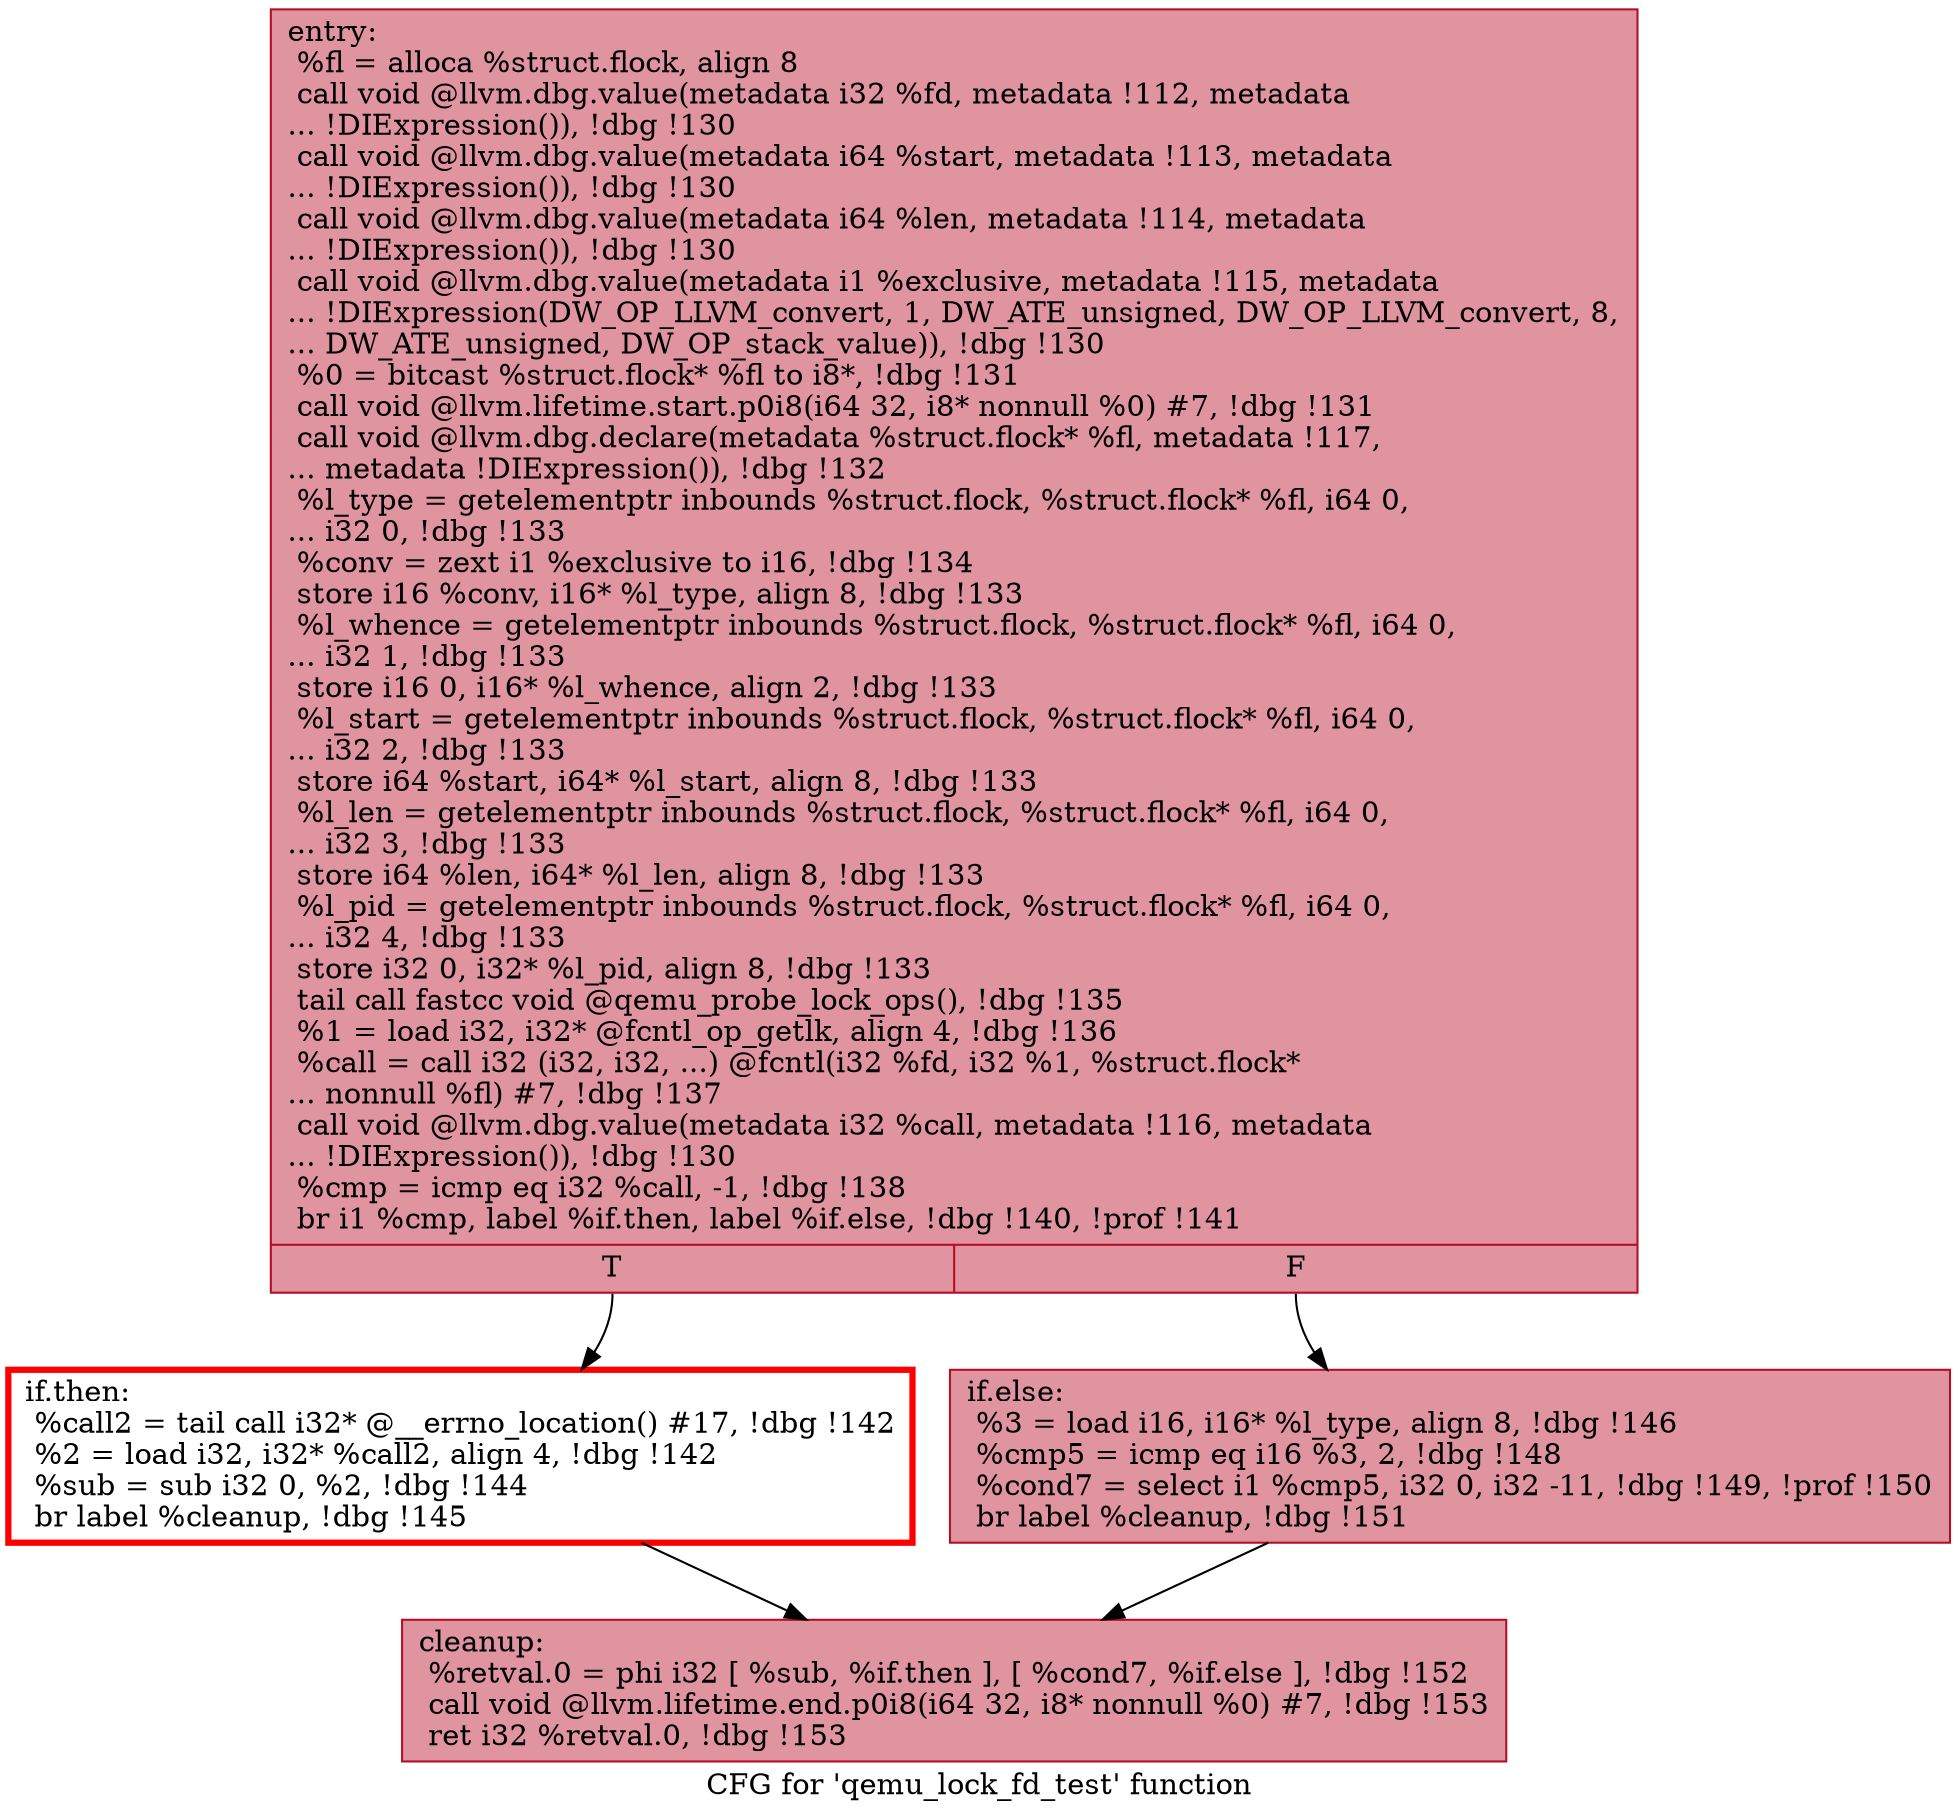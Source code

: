 digraph "CFG for 'qemu_lock_fd_test' function" {
	label="CFG for 'qemu_lock_fd_test' function";

	Node0x55845272bc50 [shape=record,color="#b70d28ff", style=filled, fillcolor="#b70d2870",label="{entry:\l  %fl = alloca %struct.flock, align 8\l  call void @llvm.dbg.value(metadata i32 %fd, metadata !112, metadata\l... !DIExpression()), !dbg !130\l  call void @llvm.dbg.value(metadata i64 %start, metadata !113, metadata\l... !DIExpression()), !dbg !130\l  call void @llvm.dbg.value(metadata i64 %len, metadata !114, metadata\l... !DIExpression()), !dbg !130\l  call void @llvm.dbg.value(metadata i1 %exclusive, metadata !115, metadata\l... !DIExpression(DW_OP_LLVM_convert, 1, DW_ATE_unsigned, DW_OP_LLVM_convert, 8,\l... DW_ATE_unsigned, DW_OP_stack_value)), !dbg !130\l  %0 = bitcast %struct.flock* %fl to i8*, !dbg !131\l  call void @llvm.lifetime.start.p0i8(i64 32, i8* nonnull %0) #7, !dbg !131\l  call void @llvm.dbg.declare(metadata %struct.flock* %fl, metadata !117,\l... metadata !DIExpression()), !dbg !132\l  %l_type = getelementptr inbounds %struct.flock, %struct.flock* %fl, i64 0,\l... i32 0, !dbg !133\l  %conv = zext i1 %exclusive to i16, !dbg !134\l  store i16 %conv, i16* %l_type, align 8, !dbg !133\l  %l_whence = getelementptr inbounds %struct.flock, %struct.flock* %fl, i64 0,\l... i32 1, !dbg !133\l  store i16 0, i16* %l_whence, align 2, !dbg !133\l  %l_start = getelementptr inbounds %struct.flock, %struct.flock* %fl, i64 0,\l... i32 2, !dbg !133\l  store i64 %start, i64* %l_start, align 8, !dbg !133\l  %l_len = getelementptr inbounds %struct.flock, %struct.flock* %fl, i64 0,\l... i32 3, !dbg !133\l  store i64 %len, i64* %l_len, align 8, !dbg !133\l  %l_pid = getelementptr inbounds %struct.flock, %struct.flock* %fl, i64 0,\l... i32 4, !dbg !133\l  store i32 0, i32* %l_pid, align 8, !dbg !133\l  tail call fastcc void @qemu_probe_lock_ops(), !dbg !135\l  %1 = load i32, i32* @fcntl_op_getlk, align 4, !dbg !136\l  %call = call i32 (i32, i32, ...) @fcntl(i32 %fd, i32 %1, %struct.flock*\l... nonnull %fl) #7, !dbg !137\l  call void @llvm.dbg.value(metadata i32 %call, metadata !116, metadata\l... !DIExpression()), !dbg !130\l  %cmp = icmp eq i32 %call, -1, !dbg !138\l  br i1 %cmp, label %if.then, label %if.else, !dbg !140, !prof !141\l|{<s0>T|<s1>F}}"];
	Node0x55845272bc50:s0 -> Node0x55845271fd50;
	Node0x55845272bc50:s1 -> Node0x558452736060;
	Node0x55845271fd50 [shape=record,penwidth=3.0, color="red",label="{if.then:                                          \l  %call2 = tail call i32* @__errno_location() #17, !dbg !142\l  %2 = load i32, i32* %call2, align 4, !dbg !142\l  %sub = sub i32 0, %2, !dbg !144\l  br label %cleanup, !dbg !145\l}"];
	Node0x55845271fd50 -> Node0x558452736b30;
	Node0x558452736060 [shape=record,color="#b70d28ff", style=filled, fillcolor="#b70d2870",label="{if.else:                                          \l  %3 = load i16, i16* %l_type, align 8, !dbg !146\l  %cmp5 = icmp eq i16 %3, 2, !dbg !148\l  %cond7 = select i1 %cmp5, i32 0, i32 -11, !dbg !149, !prof !150\l  br label %cleanup, !dbg !151\l}"];
	Node0x558452736060 -> Node0x558452736b30;
	Node0x558452736b30 [shape=record,color="#b70d28ff", style=filled, fillcolor="#b70d2870",label="{cleanup:                                          \l  %retval.0 = phi i32 [ %sub, %if.then ], [ %cond7, %if.else ], !dbg !152\l  call void @llvm.lifetime.end.p0i8(i64 32, i8* nonnull %0) #7, !dbg !153\l  ret i32 %retval.0, !dbg !153\l}"];
}
